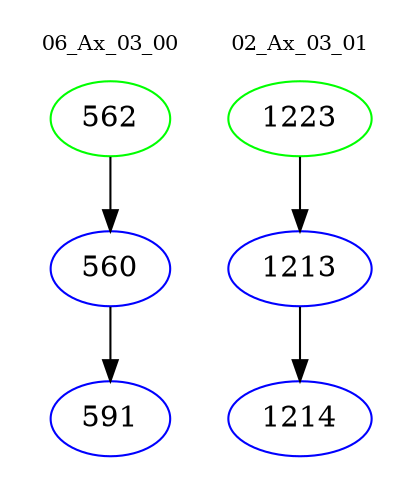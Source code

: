 digraph{
subgraph cluster_0 {
color = white
label = "06_Ax_03_00";
fontsize=10;
T0_562 [label="562", color="green"]
T0_562 -> T0_560 [color="black"]
T0_560 [label="560", color="blue"]
T0_560 -> T0_591 [color="black"]
T0_591 [label="591", color="blue"]
}
subgraph cluster_1 {
color = white
label = "02_Ax_03_01";
fontsize=10;
T1_1223 [label="1223", color="green"]
T1_1223 -> T1_1213 [color="black"]
T1_1213 [label="1213", color="blue"]
T1_1213 -> T1_1214 [color="black"]
T1_1214 [label="1214", color="blue"]
}
}
